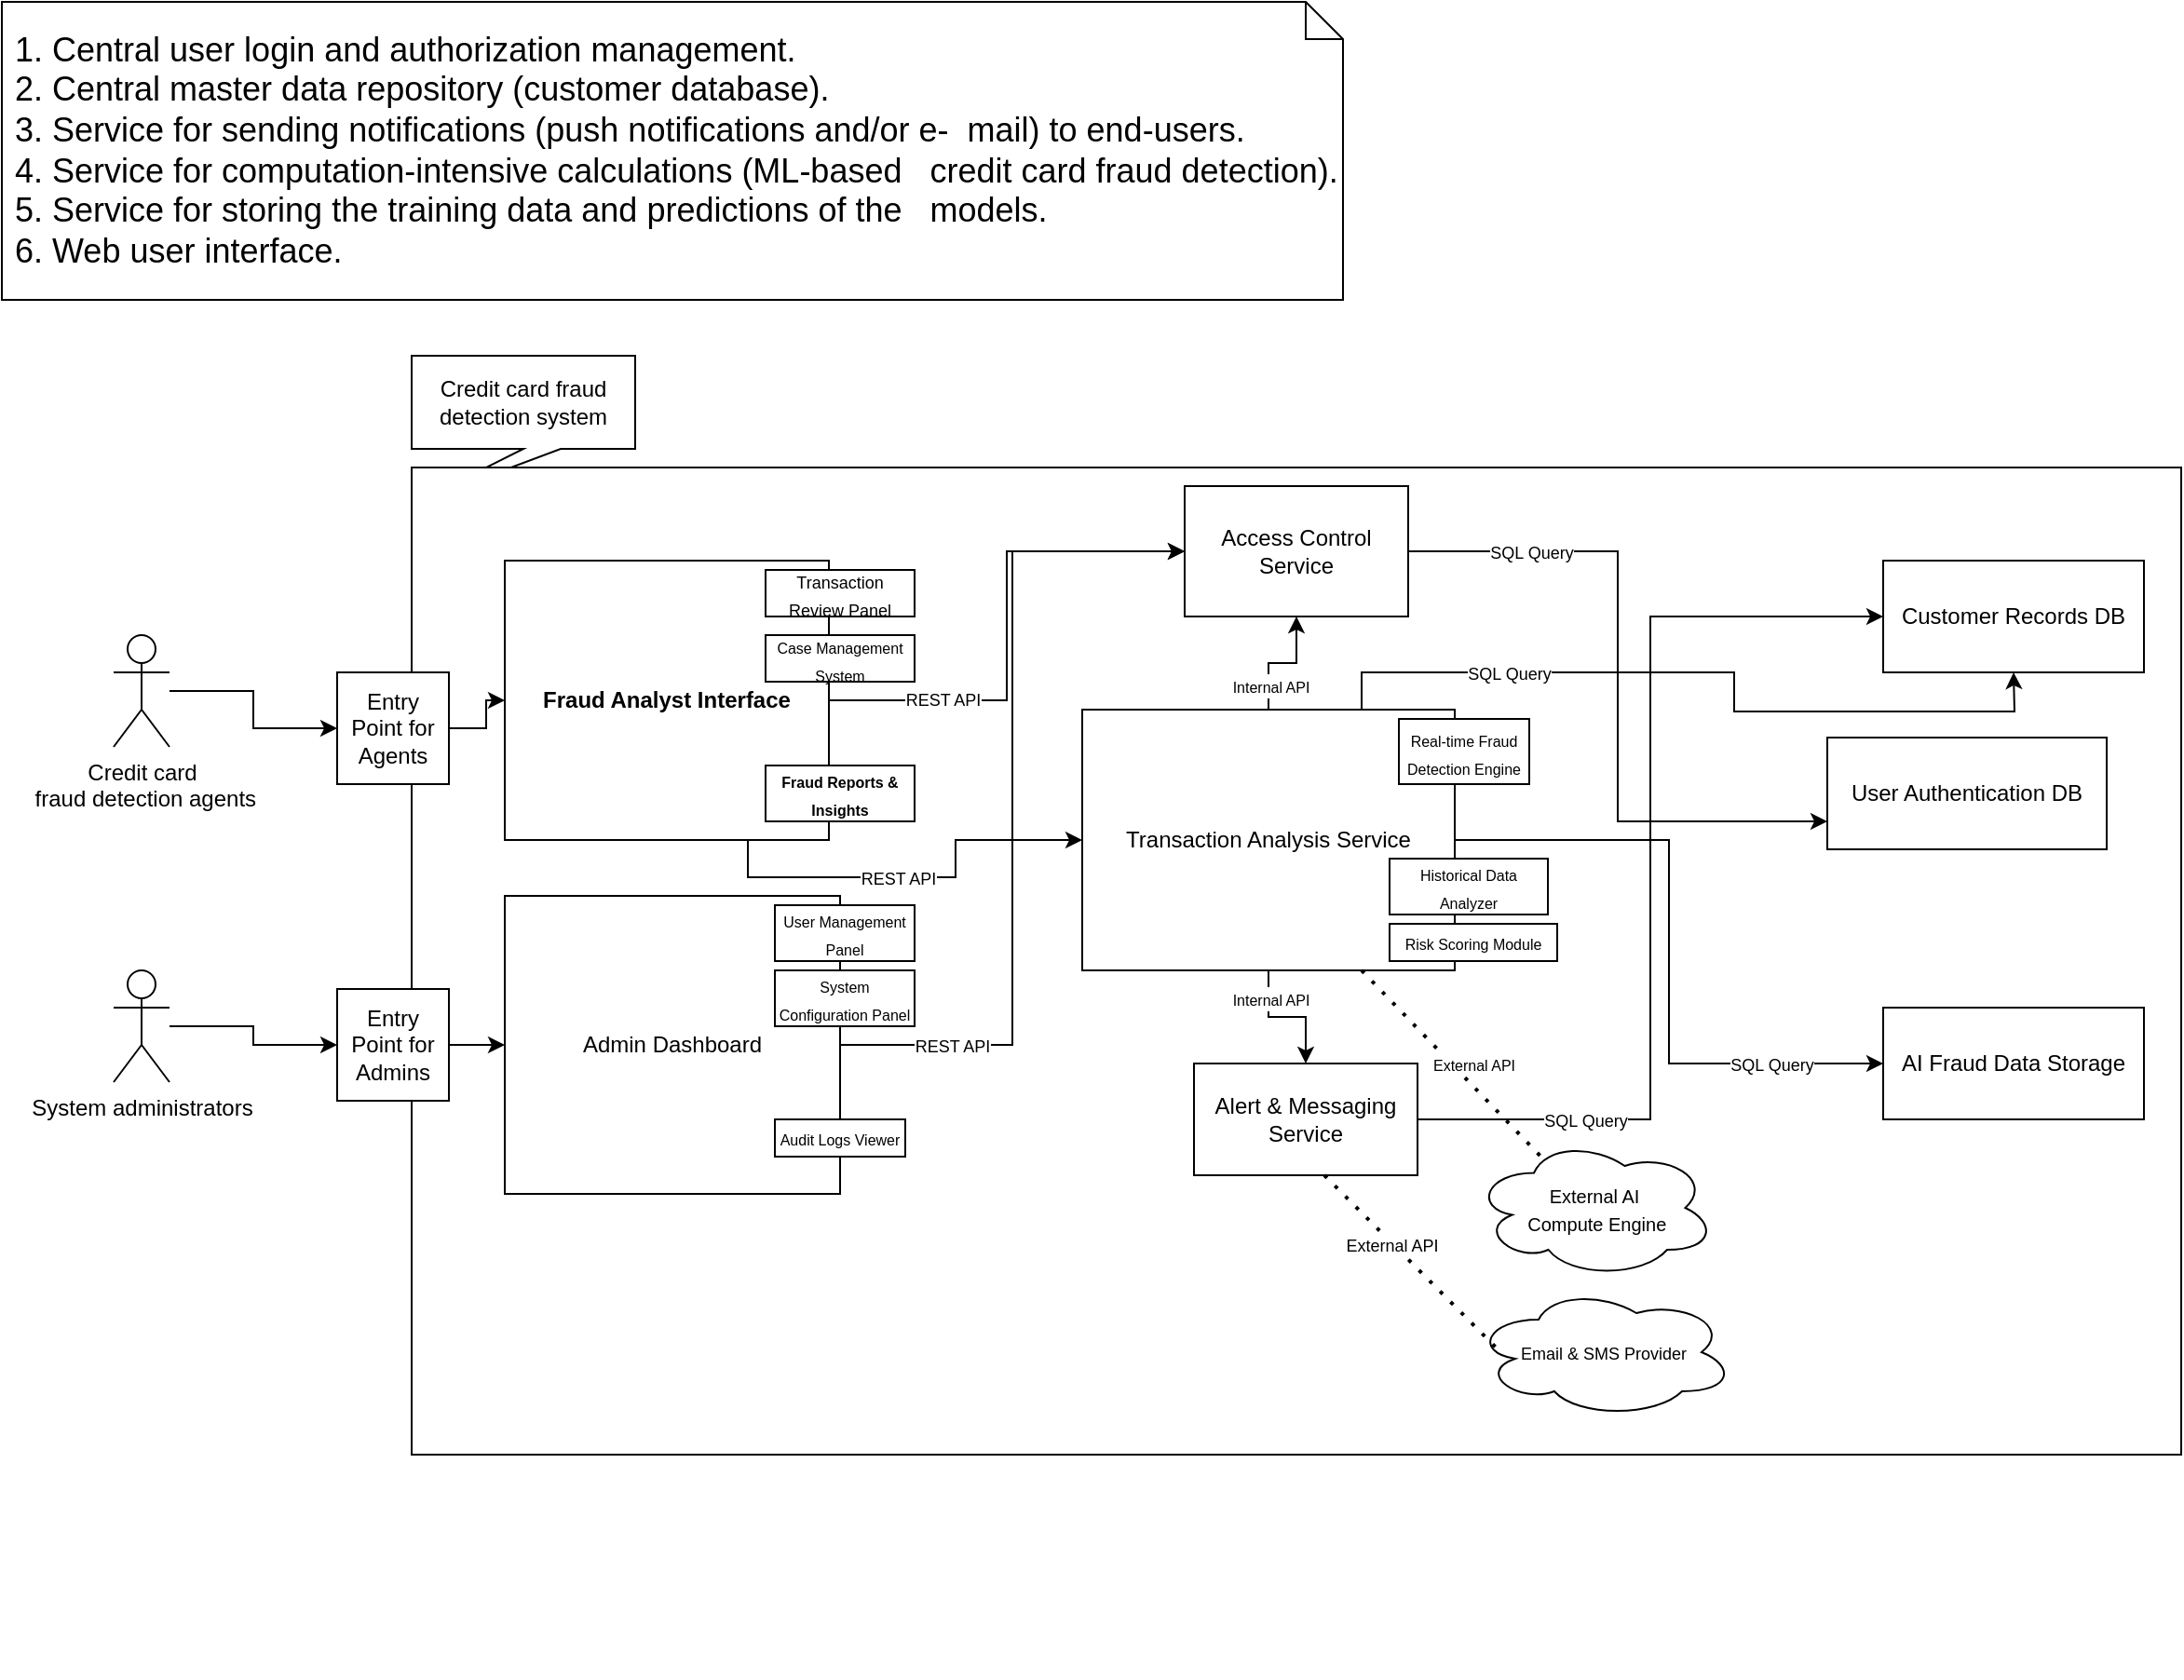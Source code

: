 <mxfile version="26.1.0">
  <diagram name="Page-1" id="USuxYv9XPbnceh0MRkEU">
    <mxGraphModel dx="2140" dy="1914" grid="1" gridSize="10" guides="1" tooltips="1" connect="1" arrows="1" fold="1" page="1" pageScale="1" pageWidth="827" pageHeight="1169" math="0" shadow="0">
      <root>
        <mxCell id="0" />
        <mxCell id="1" parent="0" />
        <mxCell id="2dHNPo27WO1Mkap-W8mN-35" value="" style="shape=callout;whiteSpace=wrap;html=1;perimeter=calloutPerimeter;position2=0;" vertex="1" parent="1">
          <mxGeometry x="210" y="30" width="120" height="80" as="geometry" />
        </mxCell>
        <mxCell id="luGG8L6NpVET7iOfrZ5E-6" value="" style="edgeStyle=orthogonalEdgeStyle;rounded=0;orthogonalLoop=1;jettySize=auto;html=1;" parent="1" source="QUnVZabD3jAlZHyOa0Sr-1" target="luGG8L6NpVET7iOfrZ5E-1" edge="1">
          <mxGeometry relative="1" as="geometry" />
        </mxCell>
        <mxCell id="QUnVZabD3jAlZHyOa0Sr-1" value="Credit c&lt;span style=&quot;background-color: transparent; color: light-dark(rgb(0, 0, 0), rgb(255, 255, 255));&quot;&gt;ard&lt;/span&gt;&lt;div&gt;&lt;span style=&quot;background-color: transparent; color: light-dark(rgb(0, 0, 0), rgb(255, 255, 255));&quot;&gt;&amp;nbsp;fraud detection agents&lt;/span&gt;&lt;/div&gt;" style="shape=umlActor;verticalLabelPosition=bottom;verticalAlign=top;html=1;outlineConnect=0;" parent="1" vertex="1">
          <mxGeometry x="50" y="180" width="30" height="60" as="geometry" />
        </mxCell>
        <mxCell id="luGG8L6NpVET7iOfrZ5E-5" value="" style="edgeStyle=orthogonalEdgeStyle;rounded=0;orthogonalLoop=1;jettySize=auto;html=1;" parent="1" source="QUnVZabD3jAlZHyOa0Sr-2" target="luGG8L6NpVET7iOfrZ5E-4" edge="1">
          <mxGeometry relative="1" as="geometry" />
        </mxCell>
        <mxCell id="QUnVZabD3jAlZHyOa0Sr-2" value="System administrators" style="shape=umlActor;verticalLabelPosition=bottom;verticalAlign=top;html=1;outlineConnect=0;" parent="1" vertex="1">
          <mxGeometry x="50" y="360" width="30" height="60" as="geometry" />
        </mxCell>
        <mxCell id="P8tNy1iYW3qsByZ3YsKK-2" value="" style="rounded=0;whiteSpace=wrap;html=1;" parent="1" vertex="1">
          <mxGeometry x="210" y="90" width="950" height="530" as="geometry" />
        </mxCell>
        <mxCell id="2dHNPo27WO1Mkap-W8mN-8" value="" style="edgeStyle=orthogonalEdgeStyle;rounded=0;orthogonalLoop=1;jettySize=auto;html=1;" edge="1" parent="1" source="luGG8L6NpVET7iOfrZ5E-1" target="2dHNPo27WO1Mkap-W8mN-3">
          <mxGeometry relative="1" as="geometry" />
        </mxCell>
        <mxCell id="luGG8L6NpVET7iOfrZ5E-1" value="Entry Point for Agents" style="whiteSpace=wrap;html=1;aspect=fixed;" parent="1" vertex="1">
          <mxGeometry x="170" y="200" width="60" height="60" as="geometry" />
        </mxCell>
        <mxCell id="2dHNPo27WO1Mkap-W8mN-9" value="" style="edgeStyle=orthogonalEdgeStyle;rounded=0;orthogonalLoop=1;jettySize=auto;html=1;" edge="1" parent="1" source="luGG8L6NpVET7iOfrZ5E-4" target="2dHNPo27WO1Mkap-W8mN-4">
          <mxGeometry relative="1" as="geometry" />
        </mxCell>
        <mxCell id="luGG8L6NpVET7iOfrZ5E-4" value="Entry Point for Admins" style="whiteSpace=wrap;html=1;aspect=fixed;" parent="1" vertex="1">
          <mxGeometry x="170" y="370" width="60" height="60" as="geometry" />
        </mxCell>
        <mxCell id="0Ji5A2vdFTpOfctsB-qt-1" value="&lt;div style=&quot;text-align: justify;&quot;&gt;&lt;font face=&quot;Helvetica&quot; style=&quot;font-size: 18px;&quot;&gt;&amp;nbsp;1. Central user login and authorization management.&lt;/font&gt;&lt;/div&gt;&lt;div style=&quot;text-align: justify;&quot;&gt;&lt;font style=&quot;font-size: 18px;&quot; face=&quot;Helvetica&quot;&gt;&amp;nbsp;2. Central master data repository (customer database).&lt;/font&gt;&lt;/div&gt;&lt;div style=&quot;text-align: justify;&quot;&gt;&lt;font style=&quot;font-size: 18px;&quot; face=&quot;Helvetica&quot;&gt;&amp;nbsp;3. Service for sending notifications (push notifications and/or e-&amp;nbsp; mail) to end-users.&lt;/font&gt;&lt;/div&gt;&lt;div style=&quot;text-align: justify;&quot;&gt;&lt;font style=&quot;font-size: 18px;&quot; face=&quot;Helvetica&quot;&gt;&amp;nbsp;4. Service for computation-intensive calculations (ML-based&amp;nbsp; &amp;nbsp;credit card fraud detection).&lt;/font&gt;&lt;/div&gt;&lt;div style=&quot;text-align: justify;&quot;&gt;&lt;font style=&quot;font-size: 18px;&quot; face=&quot;Helvetica&quot;&gt;&amp;nbsp;5. Service for storing the training data and predictions of the&amp;nbsp; &amp;nbsp;models.&lt;/font&gt;&lt;/div&gt;&lt;div style=&quot;text-align: justify;&quot;&gt;&lt;font style=&quot;font-size: 18px;&quot; face=&quot;Helvetica&quot;&gt;&amp;nbsp;6. Web user interface.&lt;/font&gt;&lt;/div&gt;" style="shape=note;size=20;whiteSpace=wrap;html=1;align=left;" parent="1" vertex="1">
          <mxGeometry x="-10" y="-160" width="720" height="160" as="geometry" />
        </mxCell>
        <mxCell id="hKYB33OC29xuQnpMXn42-21" value="&#xa;  &#xa;    &#xa;    &#xa;    &#xa;    &#xa;    &#xa;      &#xa;    &#xa;    &#xa;      &#xa;    &#xa;    &#xa;    &#xa;    &#xa;      &#xa;    &#xa;    &#xa;    &#xa;    &#xa;      &#xa;    &#xa;    &#xa;      &#xa;    &#xa;    &#xa;      &#xa;    &#xa;    &#xa;      &#xa;    &#xa;    &#xa;      &#xa;    &#xa;    &#xa;      &#xa;    &#xa;    &#xa;    &#xa;    &#xa;    &#xa;    &#xa;    &#xa;    &#xa;    &#xa;    &#xa;    &#xa;    &#xa;    &#xa;  &#xa;" style="text;whiteSpace=wrap;html=1;" vertex="1" parent="1">
          <mxGeometry width="30" height="740" as="geometry" />
        </mxCell>
        <mxCell id="2dHNPo27WO1Mkap-W8mN-1" value="Credit card fraud detection system" style="text;html=1;align=center;verticalAlign=middle;whiteSpace=wrap;rounded=0;" vertex="1" parent="1">
          <mxGeometry x="220" y="40" width="100" height="30" as="geometry" />
        </mxCell>
        <mxCell id="hKYB33OC29xuQnpMXn42-22" value="&#xa;  &#xa;    &#xa;    &#xa;    &#xa;    &#xa;    &#xa;      &#xa;    &#xa;    &#xa;      &#xa;    &#xa;    &#xa;    &#xa;    &#xa;      &#xa;    &#xa;    &#xa;    &#xa;    &#xa;      &#xa;    &#xa;    &#xa;      &#xa;    &#xa;    &#xa;      &#xa;    &#xa;    &#xa;      &#xa;    &#xa;    &#xa;      &#xa;    &#xa;    &#xa;      &#xa;    &#xa;    &#xa;    &#xa;    &#xa;    &#xa;    &#xa;    &#xa;    &#xa;    &#xa;    &#xa;    &#xa;    &#xa;    &#xa;  &#xa;" style="text;whiteSpace=wrap;html=1;" vertex="1" parent="1">
          <mxGeometry width="30" height="740" as="geometry" />
        </mxCell>
        <mxCell id="2dHNPo27WO1Mkap-W8mN-13" value="" style="edgeStyle=orthogonalEdgeStyle;rounded=0;orthogonalLoop=1;jettySize=auto;html=1;" edge="1" parent="1" source="2dHNPo27WO1Mkap-W8mN-2" target="2dHNPo27WO1Mkap-W8mN-6">
          <mxGeometry relative="1" as="geometry" />
        </mxCell>
        <mxCell id="2dHNPo27WO1Mkap-W8mN-54" value="&lt;font style=&quot;font-size: 8px;&quot;&gt;Internal API&lt;/font&gt;" style="edgeLabel;html=1;align=center;verticalAlign=middle;resizable=0;points=[];" vertex="1" connectable="0" parent="2dHNPo27WO1Mkap-W8mN-13">
          <mxGeometry x="-0.011" relative="1" as="geometry">
            <mxPoint x="-9" y="-10" as="offset" />
          </mxGeometry>
        </mxCell>
        <mxCell id="hKYB33OC29xuQnpMXn42-23" value="&#xa;  &#xa;    &#xa;    &#xa;    &#xa;    &#xa;    &#xa;      &#xa;    &#xa;    &#xa;      &#xa;    &#xa;    &#xa;    &#xa;    &#xa;      &#xa;    &#xa;    &#xa;    &#xa;    &#xa;      &#xa;    &#xa;    &#xa;      &#xa;    &#xa;    &#xa;      &#xa;    &#xa;    &#xa;      &#xa;    &#xa;    &#xa;      &#xa;    &#xa;    &#xa;      &#xa;    &#xa;    &#xa;    &#xa;    &#xa;    &#xa;    &#xa;    &#xa;    &#xa;    &#xa;    &#xa;    &#xa;    &#xa;    &#xa;  &#xa;" style="text;whiteSpace=wrap;html=1;" vertex="1" parent="1">
          <mxGeometry width="30" height="740" as="geometry" />
        </mxCell>
        <mxCell id="2dHNPo27WO1Mkap-W8mN-17" style="edgeStyle=orthogonalEdgeStyle;rounded=0;orthogonalLoop=1;jettySize=auto;html=1;exitX=1;exitY=0.5;exitDx=0;exitDy=0;entryX=0;entryY=0.5;entryDx=0;entryDy=0;" edge="1" parent="1" source="2dHNPo27WO1Mkap-W8mN-2" target="2dHNPo27WO1Mkap-W8mN-15">
          <mxGeometry relative="1" as="geometry" />
        </mxCell>
        <mxCell id="2dHNPo27WO1Mkap-W8mN-51" value="&lt;font style=&quot;font-size: 9px;&quot;&gt;SQL Query&lt;/font&gt;" style="edgeLabel;html=1;align=center;verticalAlign=middle;resizable=0;points=[];" vertex="1" connectable="0" parent="2dHNPo27WO1Mkap-W8mN-17">
          <mxGeometry x="0.56" relative="1" as="geometry">
            <mxPoint x="17" as="offset" />
          </mxGeometry>
        </mxCell>
        <mxCell id="hKYB33OC29xuQnpMXn42-24" value="&#xa;  &#xa;    &#xa;    &#xa;    &#xa;    &#xa;    &#xa;      &#xa;    &#xa;    &#xa;      &#xa;    &#xa;    &#xa;    &#xa;    &#xa;      &#xa;    &#xa;    &#xa;    &#xa;    &#xa;      &#xa;    &#xa;    &#xa;      &#xa;    &#xa;    &#xa;      &#xa;    &#xa;    &#xa;      &#xa;    &#xa;    &#xa;      &#xa;    &#xa;    &#xa;      &#xa;    &#xa;    &#xa;    &#xa;    &#xa;    &#xa;    &#xa;    &#xa;    &#xa;    &#xa;    &#xa;    &#xa;    &#xa;    &#xa;  &#xa;" style="text;whiteSpace=wrap;html=1;" vertex="1" parent="1">
          <mxGeometry width="30" height="740" as="geometry" />
        </mxCell>
        <mxCell id="2dHNPo27WO1Mkap-W8mN-57" style="edgeStyle=orthogonalEdgeStyle;rounded=0;orthogonalLoop=1;jettySize=auto;html=1;entryX=0.5;entryY=1;entryDx=0;entryDy=0;" edge="1" parent="1" source="2dHNPo27WO1Mkap-W8mN-2" target="2dHNPo27WO1Mkap-W8mN-7">
          <mxGeometry relative="1" as="geometry" />
        </mxCell>
        <mxCell id="2dHNPo27WO1Mkap-W8mN-58" value="&lt;font style=&quot;font-size: 8px;&quot;&gt;Internal API&lt;/font&gt;" style="edgeLabel;html=1;align=center;verticalAlign=middle;resizable=0;points=[];" vertex="1" connectable="0" parent="2dHNPo27WO1Mkap-W8mN-57">
          <mxGeometry x="-0.593" y="-1" relative="1" as="geometry">
            <mxPoint as="offset" />
          </mxGeometry>
        </mxCell>
        <mxCell id="2dHNPo27WO1Mkap-W8mN-2" value="Transaction Analysis Service" style="rounded=0;whiteSpace=wrap;html=1;" vertex="1" parent="1">
          <mxGeometry x="570" y="220" width="200" height="140" as="geometry" />
        </mxCell>
        <mxCell id="2dHNPo27WO1Mkap-W8mN-10" value="" style="edgeStyle=orthogonalEdgeStyle;rounded=0;orthogonalLoop=1;jettySize=auto;html=1;" edge="1" parent="1" source="2dHNPo27WO1Mkap-W8mN-3" target="2dHNPo27WO1Mkap-W8mN-7">
          <mxGeometry relative="1" as="geometry" />
        </mxCell>
        <mxCell id="2dHNPo27WO1Mkap-W8mN-43" value="&lt;font style=&quot;font-size: 9px;&quot;&gt;REST API&lt;/font&gt;" style="edgeLabel;html=1;align=center;verticalAlign=middle;resizable=0;points=[];" vertex="1" connectable="0" parent="2dHNPo27WO1Mkap-W8mN-10">
          <mxGeometry x="-0.554" y="1" relative="1" as="geometry">
            <mxPoint as="offset" />
          </mxGeometry>
        </mxCell>
        <mxCell id="2dHNPo27WO1Mkap-W8mN-42" style="edgeStyle=orthogonalEdgeStyle;rounded=0;orthogonalLoop=1;jettySize=auto;html=1;exitX=0.75;exitY=1;exitDx=0;exitDy=0;" edge="1" parent="1" source="2dHNPo27WO1Mkap-W8mN-3" target="2dHNPo27WO1Mkap-W8mN-2">
          <mxGeometry relative="1" as="geometry" />
        </mxCell>
        <mxCell id="2dHNPo27WO1Mkap-W8mN-45" value="&lt;font style=&quot;font-size: 9px;&quot;&gt;REST API&lt;/font&gt;" style="edgeLabel;html=1;align=center;verticalAlign=middle;resizable=0;points=[];" vertex="1" connectable="0" parent="2dHNPo27WO1Mkap-W8mN-42">
          <mxGeometry x="0.01" y="-1" relative="1" as="geometry">
            <mxPoint x="-11" y="-1" as="offset" />
          </mxGeometry>
        </mxCell>
        <mxCell id="2dHNPo27WO1Mkap-W8mN-3" value="&lt;strong data-end=&quot;541&quot; data-start=&quot;514&quot;&gt;Fraud Analyst Interface&lt;/strong&gt;" style="rounded=0;whiteSpace=wrap;html=1;" vertex="1" parent="1">
          <mxGeometry x="260" y="140" width="174" height="150" as="geometry" />
        </mxCell>
        <mxCell id="2dHNPo27WO1Mkap-W8mN-11" style="edgeStyle=orthogonalEdgeStyle;rounded=0;orthogonalLoop=1;jettySize=auto;html=1;exitX=1;exitY=0.5;exitDx=0;exitDy=0;entryX=0;entryY=0.5;entryDx=0;entryDy=0;" edge="1" parent="1" source="2dHNPo27WO1Mkap-W8mN-4" target="2dHNPo27WO1Mkap-W8mN-7">
          <mxGeometry relative="1" as="geometry" />
        </mxCell>
        <mxCell id="2dHNPo27WO1Mkap-W8mN-44" value="&lt;font style=&quot;font-size: 9px;&quot;&gt;REST API&lt;/font&gt;" style="edgeLabel;html=1;align=center;verticalAlign=middle;resizable=0;points=[];" vertex="1" connectable="0" parent="2dHNPo27WO1Mkap-W8mN-11">
          <mxGeometry x="-0.735" relative="1" as="geometry">
            <mxPoint as="offset" />
          </mxGeometry>
        </mxCell>
        <mxCell id="2dHNPo27WO1Mkap-W8mN-4" value="Admin Dashboard" style="rounded=0;whiteSpace=wrap;html=1;" vertex="1" parent="1">
          <mxGeometry x="260" y="320" width="180" height="160" as="geometry" />
        </mxCell>
        <mxCell id="2dHNPo27WO1Mkap-W8mN-5" value="Customer Records DB" style="rounded=0;whiteSpace=wrap;html=1;" vertex="1" parent="1">
          <mxGeometry x="1000" y="140" width="140" height="60" as="geometry" />
        </mxCell>
        <mxCell id="2dHNPo27WO1Mkap-W8mN-18" style="edgeStyle=orthogonalEdgeStyle;rounded=0;orthogonalLoop=1;jettySize=auto;html=1;entryX=0;entryY=0.5;entryDx=0;entryDy=0;" edge="1" parent="1" source="2dHNPo27WO1Mkap-W8mN-6" target="2dHNPo27WO1Mkap-W8mN-5">
          <mxGeometry relative="1" as="geometry" />
        </mxCell>
        <mxCell id="2dHNPo27WO1Mkap-W8mN-59" value="&lt;font style=&quot;font-size: 9px;&quot;&gt;SQL Query&lt;/font&gt;" style="edgeLabel;html=1;align=center;verticalAlign=middle;resizable=0;points=[];" vertex="1" connectable="0" parent="2dHNPo27WO1Mkap-W8mN-18">
          <mxGeometry x="-0.698" relative="1" as="geometry">
            <mxPoint x="11" as="offset" />
          </mxGeometry>
        </mxCell>
        <mxCell id="2dHNPo27WO1Mkap-W8mN-6" value="Alert &amp;amp; Messaging Service" style="rounded=0;whiteSpace=wrap;html=1;" vertex="1" parent="1">
          <mxGeometry x="630" y="410" width="120" height="60" as="geometry" />
        </mxCell>
        <mxCell id="2dHNPo27WO1Mkap-W8mN-16" style="edgeStyle=orthogonalEdgeStyle;rounded=0;orthogonalLoop=1;jettySize=auto;html=1;entryX=0;entryY=0.75;entryDx=0;entryDy=0;" edge="1" parent="1" source="2dHNPo27WO1Mkap-W8mN-7" target="2dHNPo27WO1Mkap-W8mN-14">
          <mxGeometry relative="1" as="geometry" />
        </mxCell>
        <mxCell id="2dHNPo27WO1Mkap-W8mN-47" value="&lt;font style=&quot;font-size: 9px;&quot;&gt;SQL Query&lt;/font&gt;" style="edgeLabel;html=1;align=center;verticalAlign=middle;resizable=0;points=[];" vertex="1" connectable="0" parent="2dHNPo27WO1Mkap-W8mN-16">
          <mxGeometry x="-0.644" relative="1" as="geometry">
            <mxPoint as="offset" />
          </mxGeometry>
        </mxCell>
        <mxCell id="2dHNPo27WO1Mkap-W8mN-7" value="Access Control Service" style="rounded=0;whiteSpace=wrap;html=1;" vertex="1" parent="1">
          <mxGeometry x="625" y="100" width="120" height="70" as="geometry" />
        </mxCell>
        <mxCell id="2dHNPo27WO1Mkap-W8mN-14" value="User Authentication DB" style="rounded=0;whiteSpace=wrap;html=1;" vertex="1" parent="1">
          <mxGeometry x="970" y="235" width="150" height="60" as="geometry" />
        </mxCell>
        <mxCell id="2dHNPo27WO1Mkap-W8mN-15" value="AI Fraud Data Storage" style="rounded=0;whiteSpace=wrap;html=1;" vertex="1" parent="1">
          <mxGeometry x="1000" y="380" width="140" height="60" as="geometry" />
        </mxCell>
        <mxCell id="2dHNPo27WO1Mkap-W8mN-19" value="&lt;font style=&quot;font-size: 8px;&quot;&gt;Audit Logs Viewer&lt;/font&gt;" style="rounded=0;whiteSpace=wrap;html=1;" vertex="1" parent="1">
          <mxGeometry x="405" y="440" width="70" height="20" as="geometry" />
        </mxCell>
        <mxCell id="2dHNPo27WO1Mkap-W8mN-20" value="&lt;font style=&quot;font-size: 8px;&quot;&gt;User Management Panel&lt;/font&gt;" style="rounded=0;whiteSpace=wrap;html=1;" vertex="1" parent="1">
          <mxGeometry x="405" y="325" width="75" height="30" as="geometry" />
        </mxCell>
        <mxCell id="2dHNPo27WO1Mkap-W8mN-21" value="&lt;font style=&quot;font-size: 9px;&quot;&gt;Transaction Review Panel&lt;/font&gt;" style="rounded=0;whiteSpace=wrap;html=1;" vertex="1" parent="1">
          <mxGeometry x="400" y="145" width="80" height="25" as="geometry" />
        </mxCell>
        <mxCell id="2dHNPo27WO1Mkap-W8mN-27" value="&lt;font style=&quot;font-size: 8px;&quot;&gt;Case Management System&lt;/font&gt;" style="rounded=0;whiteSpace=wrap;html=1;" vertex="1" parent="1">
          <mxGeometry x="400" y="180" width="80" height="25" as="geometry" />
        </mxCell>
        <mxCell id="2dHNPo27WO1Mkap-W8mN-28" value="&lt;strong data-end=&quot;558&quot; data-start=&quot;530&quot;&gt;&lt;font style=&quot;font-size: 8px;&quot;&gt;Fraud Reports &amp;amp; Insights&lt;/font&gt;&lt;/strong&gt;" style="rounded=0;whiteSpace=wrap;html=1;" vertex="1" parent="1">
          <mxGeometry x="400" y="250" width="80" height="30" as="geometry" />
        </mxCell>
        <mxCell id="2dHNPo27WO1Mkap-W8mN-29" value="&lt;font style=&quot;font-size: 8px;&quot;&gt;System Configuration Panel&lt;/font&gt;" style="rounded=0;whiteSpace=wrap;html=1;" vertex="1" parent="1">
          <mxGeometry x="405" y="360" width="75" height="30" as="geometry" />
        </mxCell>
        <mxCell id="2dHNPo27WO1Mkap-W8mN-30" value="&lt;font style=&quot;font-size: 8px;&quot;&gt;Risk Scoring Module&lt;/font&gt;" style="rounded=0;whiteSpace=wrap;html=1;" vertex="1" parent="1">
          <mxGeometry x="735" y="335" width="90" height="20" as="geometry" />
        </mxCell>
        <mxCell id="2dHNPo27WO1Mkap-W8mN-31" value="&lt;font style=&quot;font-size: 8px;&quot;&gt;Historical Data Analyzer&lt;/font&gt;" style="rounded=0;whiteSpace=wrap;html=1;" vertex="1" parent="1">
          <mxGeometry x="735" y="300" width="85" height="30" as="geometry" />
        </mxCell>
        <mxCell id="2dHNPo27WO1Mkap-W8mN-32" value="&lt;font style=&quot;font-size: 8px;&quot;&gt;Real-time Fraud Detection Engine&lt;/font&gt;" style="rounded=0;whiteSpace=wrap;html=1;" vertex="1" parent="1">
          <mxGeometry x="740" y="225" width="70" height="35" as="geometry" />
        </mxCell>
        <mxCell id="2dHNPo27WO1Mkap-W8mN-36" value="&lt;font style=&quot;font-size: 10px;&quot;&gt;External AI&lt;/font&gt;&lt;div&gt;&lt;font style=&quot;font-size: 10px;&quot;&gt;&amp;nbsp;Compute Engine&lt;/font&gt;&lt;/div&gt;" style="ellipse;shape=cloud;whiteSpace=wrap;html=1;" vertex="1" parent="1">
          <mxGeometry x="780" y="450" width="130" height="75" as="geometry" />
        </mxCell>
        <mxCell id="2dHNPo27WO1Mkap-W8mN-37" value="&lt;font style=&quot;font-size: 9px;&quot;&gt;Email &amp;amp; SMS Provider&lt;/font&gt;" style="ellipse;shape=cloud;whiteSpace=wrap;html=1;" vertex="1" parent="1">
          <mxGeometry x="780" y="530" width="140" height="70" as="geometry" />
        </mxCell>
        <mxCell id="2dHNPo27WO1Mkap-W8mN-40" value="" style="endArrow=none;dashed=1;html=1;dashPattern=1 3;strokeWidth=2;rounded=0;exitX=0.75;exitY=1;exitDx=0;exitDy=0;entryX=0.294;entryY=0.16;entryDx=0;entryDy=0;entryPerimeter=0;" edge="1" parent="1" source="2dHNPo27WO1Mkap-W8mN-2" target="2dHNPo27WO1Mkap-W8mN-36">
          <mxGeometry width="50" height="50" relative="1" as="geometry">
            <mxPoint x="750" y="530" as="sourcePoint" />
            <mxPoint x="800" y="480" as="targetPoint" />
          </mxGeometry>
        </mxCell>
        <mxCell id="2dHNPo27WO1Mkap-W8mN-52" value="&lt;font style=&quot;font-size: 8px;&quot;&gt;External API&lt;/font&gt;" style="edgeLabel;html=1;align=center;verticalAlign=middle;resizable=0;points=[];" vertex="1" connectable="0" parent="2dHNPo27WO1Mkap-W8mN-40">
          <mxGeometry x="-0.004" y="3" relative="1" as="geometry">
            <mxPoint x="9" y="1" as="offset" />
          </mxGeometry>
        </mxCell>
        <mxCell id="2dHNPo27WO1Mkap-W8mN-41" value="" style="endArrow=none;dashed=1;html=1;dashPattern=1 3;strokeWidth=2;rounded=0;exitX=0.75;exitY=1;exitDx=0;exitDy=0;entryX=0.089;entryY=0.469;entryDx=0;entryDy=0;entryPerimeter=0;" edge="1" parent="1" target="2dHNPo27WO1Mkap-W8mN-37">
          <mxGeometry width="50" height="50" relative="1" as="geometry">
            <mxPoint x="700" y="470" as="sourcePoint" />
            <mxPoint x="793" y="565" as="targetPoint" />
          </mxGeometry>
        </mxCell>
        <mxCell id="2dHNPo27WO1Mkap-W8mN-53" value="&lt;font style=&quot;font-size: 9px;&quot;&gt;External API&lt;/font&gt;" style="edgeLabel;html=1;align=center;verticalAlign=middle;resizable=0;points=[];" vertex="1" connectable="0" parent="2dHNPo27WO1Mkap-W8mN-41">
          <mxGeometry x="-0.217" y="-1" relative="1" as="geometry">
            <mxPoint as="offset" />
          </mxGeometry>
        </mxCell>
        <mxCell id="2dHNPo27WO1Mkap-W8mN-49" style="edgeStyle=orthogonalEdgeStyle;rounded=0;orthogonalLoop=1;jettySize=auto;html=1;exitX=0.75;exitY=0;exitDx=0;exitDy=0;" edge="1" parent="1" source="2dHNPo27WO1Mkap-W8mN-2">
          <mxGeometry relative="1" as="geometry">
            <mxPoint x="1070" y="200" as="targetPoint" />
          </mxGeometry>
        </mxCell>
        <mxCell id="2dHNPo27WO1Mkap-W8mN-50" value="&lt;font style=&quot;font-size: 9px;&quot;&gt;SQL Query&lt;/font&gt;" style="edgeLabel;html=1;align=center;verticalAlign=middle;resizable=0;points=[];" vertex="1" connectable="0" parent="2dHNPo27WO1Mkap-W8mN-49">
          <mxGeometry x="-0.523" relative="1" as="geometry">
            <mxPoint as="offset" />
          </mxGeometry>
        </mxCell>
      </root>
    </mxGraphModel>
  </diagram>
</mxfile>
